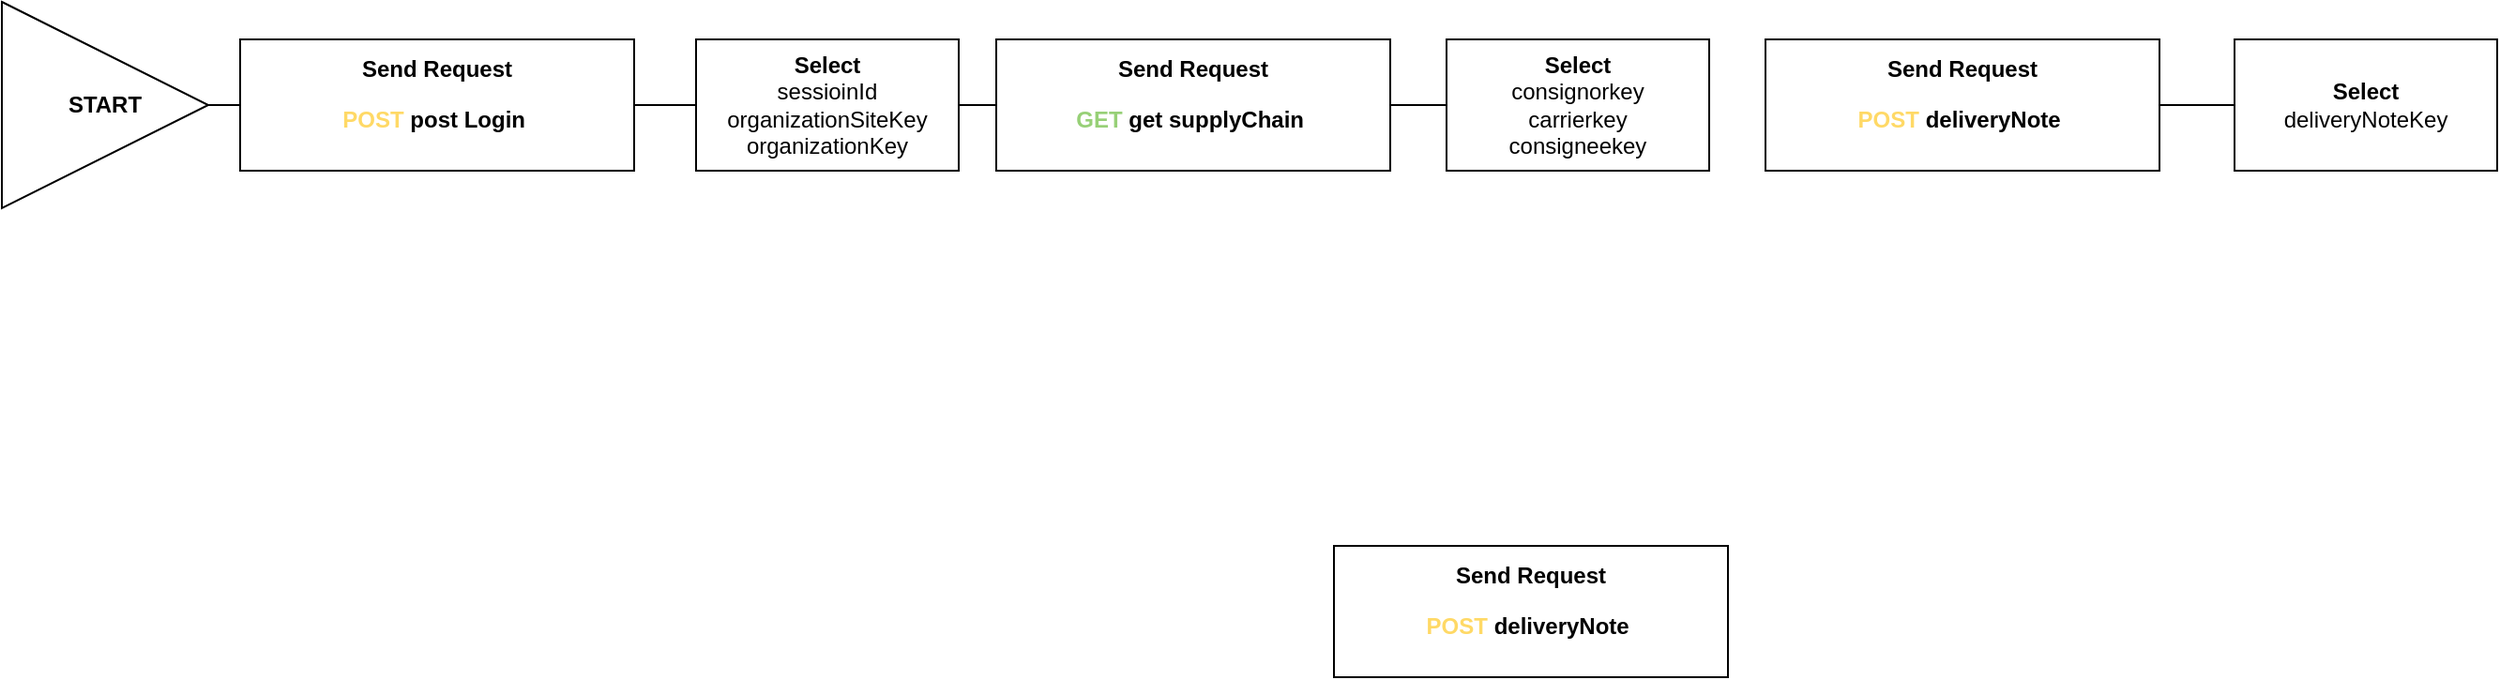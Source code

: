 <mxfile version="16.6.4" type="device"><diagram id="nVSLZ5W3aV2h8bVa7Wf2" name="Page-1"><mxGraphModel dx="2249" dy="762" grid="1" gridSize="10" guides="1" tooltips="1" connect="1" arrows="1" fold="1" page="1" pageScale="1" pageWidth="827" pageHeight="1169" math="0" shadow="0"><root><mxCell id="0"/><mxCell id="1" parent="0"/><mxCell id="cFUK7_huTzPKlhp05cbc-2" value="&lt;b&gt;Send Request&lt;br&gt;&lt;/b&gt;&lt;p&gt;&lt;b&gt;&lt;font color=&quot;#ffd966&quot;&gt;POST &lt;/font&gt;post Login&lt;font color=&quot;#ffd966&quot;&gt;&amp;nbsp;&lt;/font&gt;&lt;/b&gt;&lt;/p&gt;" style="rounded=0;whiteSpace=wrap;html=1;" parent="1" vertex="1"><mxGeometry x="-413" y="280" width="210" height="70" as="geometry"/></mxCell><mxCell id="ojFvM08OTCWColJn49tO-1" value="&lt;b&gt;START&lt;/b&gt;" style="triangle;whiteSpace=wrap;html=1;fontColor=#000000;" vertex="1" parent="1"><mxGeometry x="-540" y="260" width="110" height="110" as="geometry"/></mxCell><mxCell id="ojFvM08OTCWColJn49tO-2" value="" style="endArrow=none;html=1;rounded=0;fontColor=#000000;exitX=1;exitY=0.5;exitDx=0;exitDy=0;entryX=0;entryY=0.5;entryDx=0;entryDy=0;" edge="1" parent="1" source="ojFvM08OTCWColJn49tO-1" target="cFUK7_huTzPKlhp05cbc-2"><mxGeometry width="50" height="50" relative="1" as="geometry"><mxPoint x="150" y="380" as="sourcePoint"/><mxPoint x="200" y="330" as="targetPoint"/><Array as="points"/></mxGeometry></mxCell><mxCell id="ojFvM08OTCWColJn49tO-3" value="&lt;b&gt;Select&lt;/b&gt;&lt;br&gt;sessioinId&lt;br&gt;organizationSiteKey&lt;br&gt;organizationKey" style="rounded=0;whiteSpace=wrap;html=1;fontColor=#000000;" vertex="1" parent="1"><mxGeometry x="-170" y="280" width="140" height="70" as="geometry"/></mxCell><mxCell id="ojFvM08OTCWColJn49tO-4" value="" style="endArrow=none;html=1;rounded=0;fontColor=#000000;entryX=0;entryY=0.5;entryDx=0;entryDy=0;exitX=1;exitY=0.5;exitDx=0;exitDy=0;" edge="1" parent="1" source="cFUK7_huTzPKlhp05cbc-2" target="ojFvM08OTCWColJn49tO-3"><mxGeometry width="50" height="50" relative="1" as="geometry"><mxPoint x="-120" y="320" as="sourcePoint"/><mxPoint x="-90" y="310" as="targetPoint"/></mxGeometry></mxCell><mxCell id="ojFvM08OTCWColJn49tO-6" value="&lt;b&gt;Send Request&lt;br&gt;&lt;/b&gt;&lt;p&gt;&lt;b&gt;&lt;font color=&quot;#97d077&quot;&gt;GET&lt;/font&gt;&lt;font color=&quot;#ffd966&quot;&gt;&amp;nbsp;&lt;/font&gt;get supplyChain&lt;font color=&quot;#ffd966&quot;&gt;&amp;nbsp;&lt;/font&gt;&lt;/b&gt;&lt;/p&gt;" style="rounded=0;whiteSpace=wrap;html=1;" vertex="1" parent="1"><mxGeometry x="-10" y="280" width="210" height="70" as="geometry"/></mxCell><mxCell id="ojFvM08OTCWColJn49tO-7" value="" style="endArrow=none;html=1;rounded=0;fontColor=#97D077;entryX=0;entryY=0.5;entryDx=0;entryDy=0;exitX=1;exitY=0.5;exitDx=0;exitDy=0;" edge="1" parent="1" source="ojFvM08OTCWColJn49tO-3" target="ojFvM08OTCWColJn49tO-6"><mxGeometry width="50" height="50" relative="1" as="geometry"><mxPoint x="30" y="320" as="sourcePoint"/><mxPoint x="80" y="270" as="targetPoint"/></mxGeometry></mxCell><mxCell id="ojFvM08OTCWColJn49tO-9" value="&lt;b&gt;Select&lt;/b&gt;&lt;br&gt;consignorkey&lt;br&gt;carrierkey&lt;br&gt;consigneekey" style="rounded=0;whiteSpace=wrap;html=1;fontColor=#000000;" vertex="1" parent="1"><mxGeometry x="230" y="280" width="140" height="70" as="geometry"/></mxCell><mxCell id="ojFvM08OTCWColJn49tO-10" value="" style="endArrow=none;html=1;rounded=0;fontColor=#97D077;entryX=0;entryY=0.5;entryDx=0;entryDy=0;exitX=1;exitY=0.5;exitDx=0;exitDy=0;" edge="1" parent="1" source="ojFvM08OTCWColJn49tO-6" target="ojFvM08OTCWColJn49tO-9"><mxGeometry width="50" height="50" relative="1" as="geometry"><mxPoint x="280" y="314.66" as="sourcePoint"/><mxPoint x="320" y="314.66" as="targetPoint"/></mxGeometry></mxCell><mxCell id="ojFvM08OTCWColJn49tO-11" value="&lt;b&gt;Send Request&lt;br&gt;&lt;/b&gt;&lt;p&gt;&lt;b&gt;&lt;font color=&quot;#ffd966&quot;&gt;POST &lt;/font&gt;deliveryNote&lt;font color=&quot;#ffd966&quot;&gt;&amp;nbsp;&lt;/font&gt;&lt;/b&gt;&lt;/p&gt;" style="rounded=0;whiteSpace=wrap;html=1;" vertex="1" parent="1"><mxGeometry x="400" y="280" width="210" height="70" as="geometry"/></mxCell><mxCell id="ojFvM08OTCWColJn49tO-12" value="&lt;b&gt;Select&lt;/b&gt;&lt;br&gt;deliveryNoteKey" style="rounded=0;whiteSpace=wrap;html=1;fontColor=#000000;" vertex="1" parent="1"><mxGeometry x="650" y="280" width="140" height="70" as="geometry"/></mxCell><mxCell id="ojFvM08OTCWColJn49tO-13" value="" style="endArrow=none;html=1;rounded=0;fontColor=#97D077;entryX=1;entryY=0.5;entryDx=0;entryDy=0;exitX=0;exitY=0.5;exitDx=0;exitDy=0;" edge="1" parent="1" source="ojFvM08OTCWColJn49tO-12" target="ojFvM08OTCWColJn49tO-11"><mxGeometry width="50" height="50" relative="1" as="geometry"><mxPoint x="350" y="440" as="sourcePoint"/><mxPoint x="400" y="390" as="targetPoint"/></mxGeometry></mxCell><mxCell id="ojFvM08OTCWColJn49tO-14" value="&lt;b&gt;Send Request&lt;br&gt;&lt;/b&gt;&lt;p&gt;&lt;b&gt;&lt;font color=&quot;#ffd966&quot;&gt;POST &lt;/font&gt;deliveryNote&lt;font color=&quot;#ffd966&quot;&gt;&amp;nbsp;&lt;/font&gt;&lt;/b&gt;&lt;/p&gt;" style="rounded=0;whiteSpace=wrap;html=1;" vertex="1" parent="1"><mxGeometry x="170" y="550" width="210" height="70" as="geometry"/></mxCell></root></mxGraphModel></diagram></mxfile>
